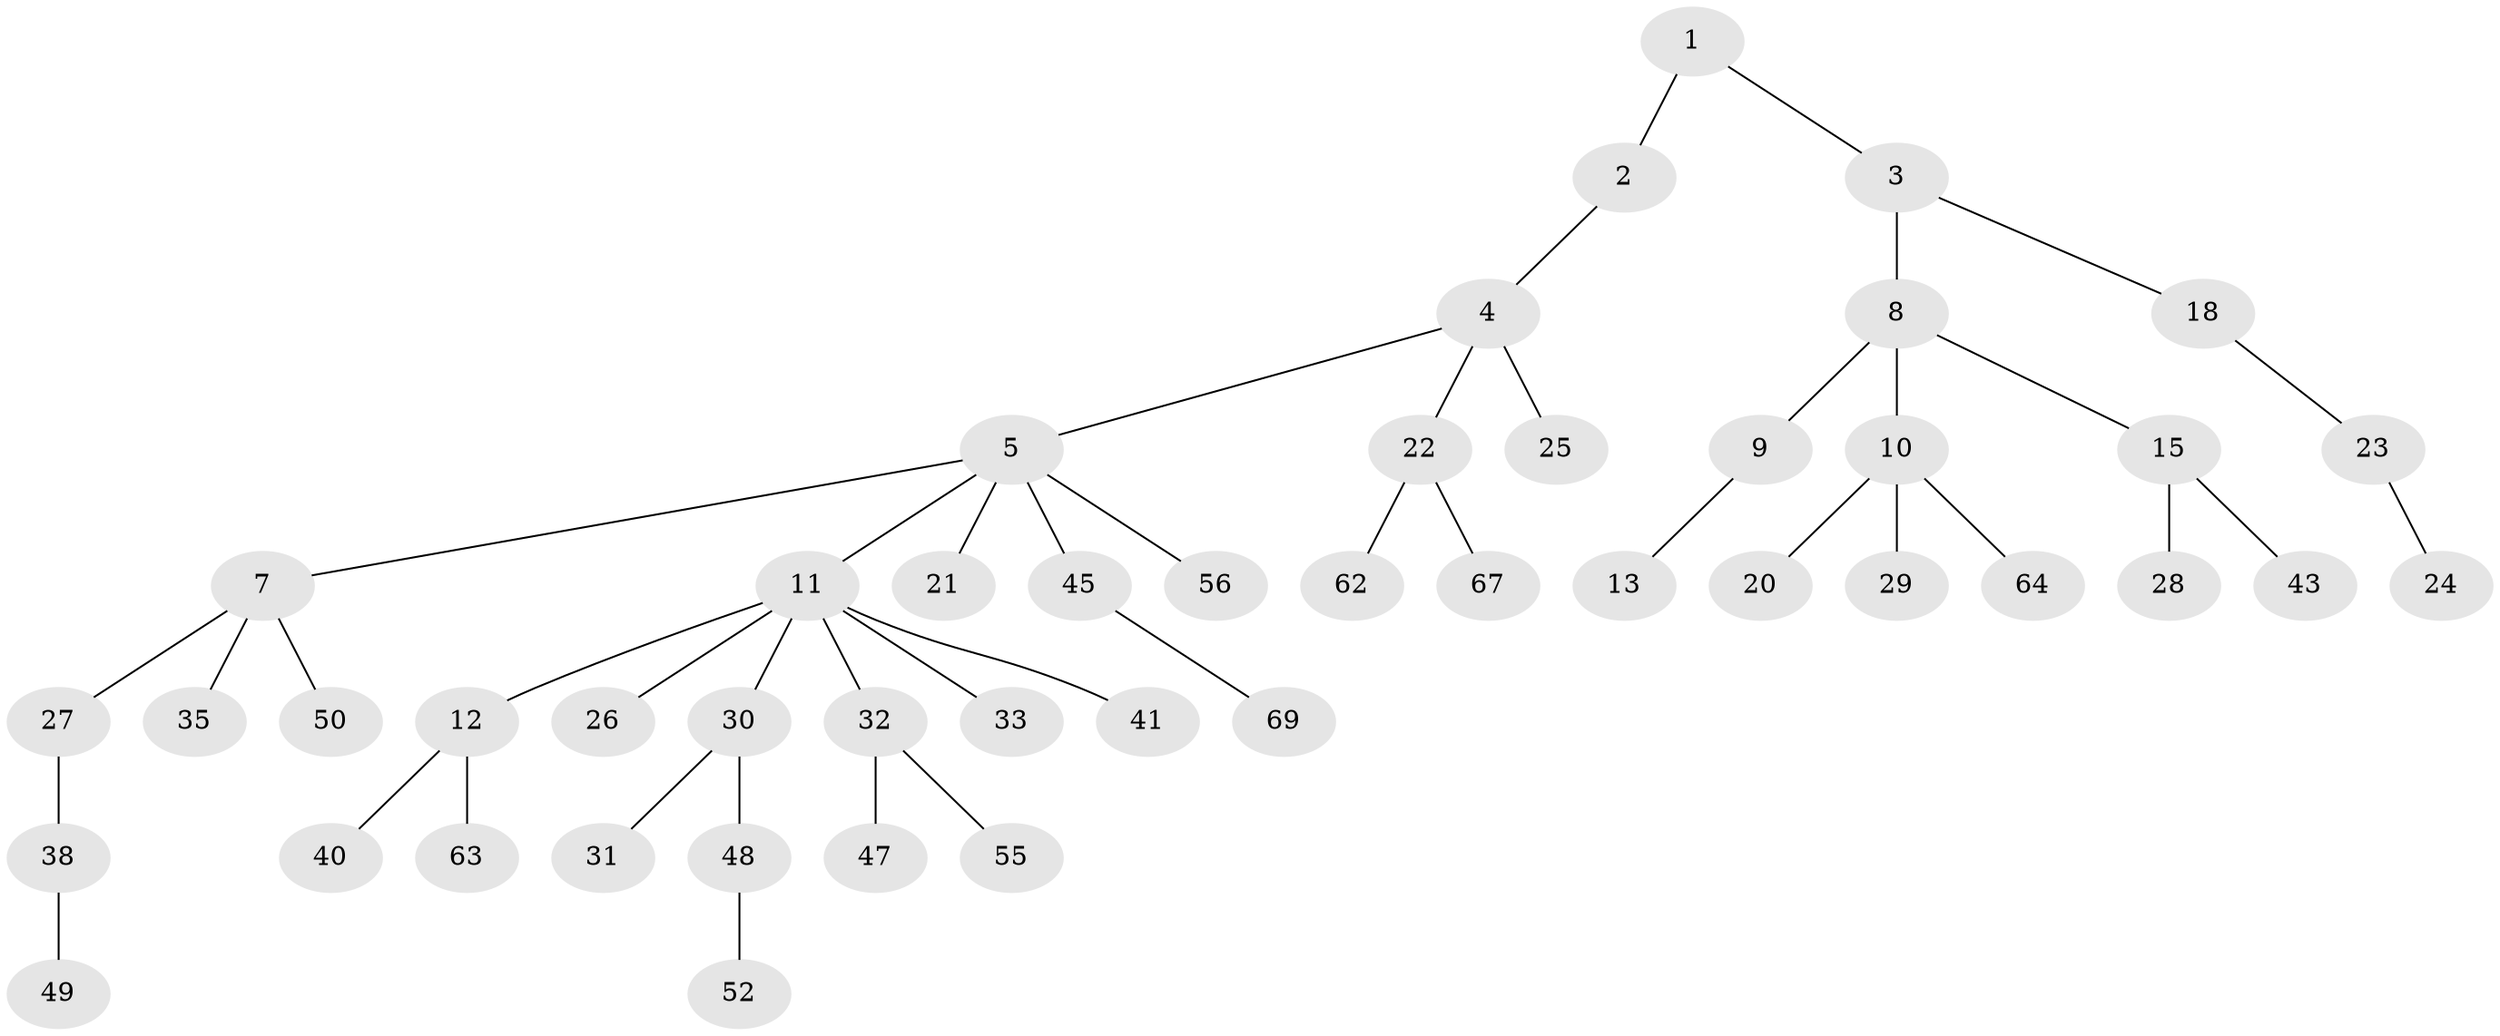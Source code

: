 // original degree distribution, {2: 0.22857142857142856, 3: 0.17142857142857143, 4: 0.04285714285714286, 6: 0.014285714285714285, 5: 0.02857142857142857, 7: 0.014285714285714285, 1: 0.5}
// Generated by graph-tools (version 1.1) at 2025/42/03/06/25 10:42:03]
// undirected, 46 vertices, 45 edges
graph export_dot {
graph [start="1"]
  node [color=gray90,style=filled];
  1;
  2 [super="+46"];
  3 [super="+60"];
  4 [super="+6"];
  5 [super="+39"];
  7 [super="+68"];
  8 [super="+57"];
  9 [super="+44"];
  10 [super="+16"];
  11 [super="+14"];
  12 [super="+19"];
  13;
  15 [super="+17"];
  18;
  20;
  21;
  22 [super="+36"];
  23 [super="+66"];
  24;
  25;
  26 [super="+37"];
  27 [super="+34"];
  28 [super="+54"];
  29;
  30 [super="+58"];
  31;
  32 [super="+42"];
  33;
  35 [super="+65"];
  38 [super="+59"];
  40;
  41;
  43;
  45 [super="+70"];
  47 [super="+61"];
  48 [super="+51"];
  49 [super="+53"];
  50;
  52;
  55;
  56;
  62;
  63;
  64;
  67;
  69;
  1 -- 2;
  1 -- 3;
  2 -- 4;
  3 -- 8;
  3 -- 18;
  4 -- 5;
  4 -- 25;
  4 -- 22;
  5 -- 7;
  5 -- 11;
  5 -- 21;
  5 -- 56;
  5 -- 45;
  7 -- 27;
  7 -- 35;
  7 -- 50;
  8 -- 9;
  8 -- 10;
  8 -- 15;
  9 -- 13;
  10 -- 29;
  10 -- 64;
  10 -- 20;
  11 -- 12;
  11 -- 26;
  11 -- 32;
  11 -- 33;
  11 -- 41;
  11 -- 30;
  12 -- 63;
  12 -- 40;
  15 -- 43;
  15 -- 28;
  18 -- 23;
  22 -- 62;
  22 -- 67;
  23 -- 24;
  27 -- 38;
  30 -- 31;
  30 -- 48;
  32 -- 55;
  32 -- 47;
  38 -- 49;
  45 -- 69;
  48 -- 52;
}

